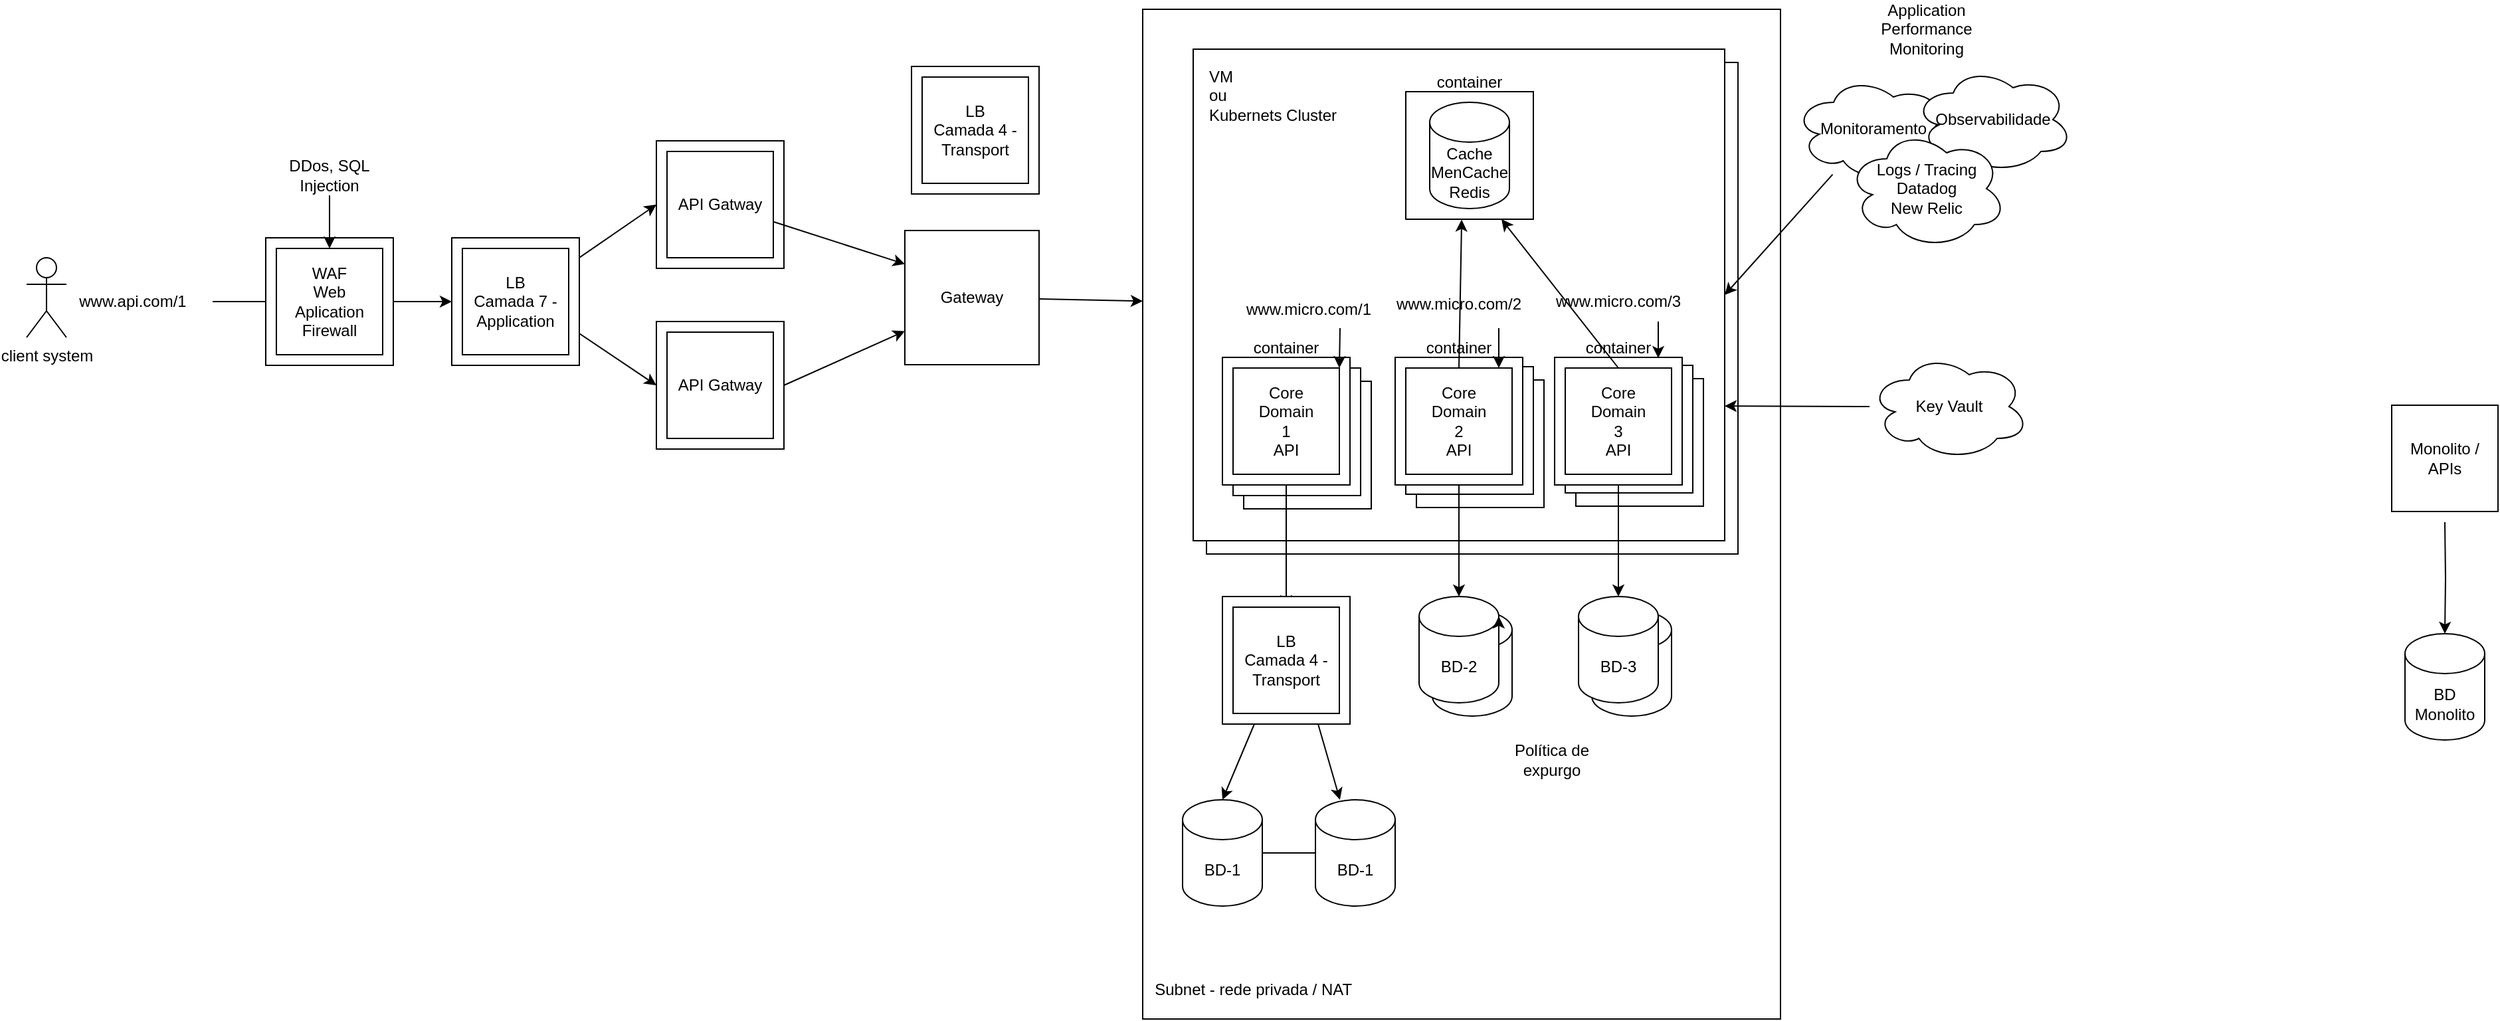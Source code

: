 <mxfile version="20.0.3" type="github" pages="2">
  <diagram id="OMfKhsFXCJsxJWF5mS46" name="Page-1">
    <mxGraphModel dx="2500" dy="2120" grid="1" gridSize="10" guides="1" tooltips="1" connect="1" arrows="1" fold="1" page="1" pageScale="1" pageWidth="827" pageHeight="1169" math="0" shadow="0">
      <root>
        <mxCell id="0" />
        <mxCell id="1" parent="0" />
        <mxCell id="n2xOsFk3kUsymQjK4yDh-99" value="" style="rounded=0;whiteSpace=wrap;html=1;" parent="1" vertex="1">
          <mxGeometry x="190" y="-110" width="480" height="760" as="geometry" />
        </mxCell>
        <mxCell id="n2xOsFk3kUsymQjK4yDh-102" value="" style="rounded=0;whiteSpace=wrap;html=1;" parent="1" vertex="1">
          <mxGeometry x="238" y="-70" width="400" height="370" as="geometry" />
        </mxCell>
        <mxCell id="n2xOsFk3kUsymQjK4yDh-73" value="BD-3" style="shape=cylinder3;whiteSpace=wrap;html=1;boundedLbl=1;backgroundOutline=1;size=15;" parent="1" vertex="1">
          <mxGeometry x="528" y="342" width="60" height="80" as="geometry" />
        </mxCell>
        <mxCell id="n2xOsFk3kUsymQjK4yDh-72" value="BD-2" style="shape=cylinder3;whiteSpace=wrap;html=1;boundedLbl=1;backgroundOutline=1;size=15;" parent="1" vertex="1">
          <mxGeometry x="408" y="342" width="60" height="80" as="geometry" />
        </mxCell>
        <mxCell id="ft2ERqEwFSTfXbco9W6l-6" value="" style="edgeStyle=orthogonalEdgeStyle;rounded=0;orthogonalLoop=1;jettySize=auto;html=1;" edge="1" parent="1" source="n2xOsFk3kUsymQjK4yDh-71">
          <mxGeometry relative="1" as="geometry">
            <mxPoint x="270" y="525" as="targetPoint" />
          </mxGeometry>
        </mxCell>
        <mxCell id="n2xOsFk3kUsymQjK4yDh-71" value="BD-1" style="shape=cylinder3;whiteSpace=wrap;html=1;boundedLbl=1;backgroundOutline=1;size=15;" parent="1" vertex="1">
          <mxGeometry x="320" y="485" width="60" height="80" as="geometry" />
        </mxCell>
        <mxCell id="n2xOsFk3kUsymQjK4yDh-22" value="" style="rounded=0;whiteSpace=wrap;html=1;" parent="1" vertex="1">
          <mxGeometry x="228" y="-80" width="400" height="370" as="geometry" />
        </mxCell>
        <mxCell id="n2xOsFk3kUsymQjK4yDh-49" value="" style="whiteSpace=wrap;html=1;aspect=fixed;" parent="1" vertex="1">
          <mxGeometry x="516" y="168" width="96" height="96" as="geometry" />
        </mxCell>
        <mxCell id="n2xOsFk3kUsymQjK4yDh-50" value="" style="whiteSpace=wrap;html=1;aspect=fixed;" parent="1" vertex="1">
          <mxGeometry x="508" y="158" width="96" height="96" as="geometry" />
        </mxCell>
        <mxCell id="n2xOsFk3kUsymQjK4yDh-46" value="" style="whiteSpace=wrap;html=1;aspect=fixed;" parent="1" vertex="1">
          <mxGeometry x="396" y="169" width="96" height="96" as="geometry" />
        </mxCell>
        <mxCell id="n2xOsFk3kUsymQjK4yDh-47" value="" style="whiteSpace=wrap;html=1;aspect=fixed;" parent="1" vertex="1">
          <mxGeometry x="388" y="159" width="96" height="96" as="geometry" />
        </mxCell>
        <mxCell id="n2xOsFk3kUsymQjK4yDh-45" value="" style="whiteSpace=wrap;html=1;aspect=fixed;" parent="1" vertex="1">
          <mxGeometry x="266" y="170" width="96" height="96" as="geometry" />
        </mxCell>
        <mxCell id="n2xOsFk3kUsymQjK4yDh-44" value="" style="whiteSpace=wrap;html=1;aspect=fixed;direction=south;" parent="1" vertex="1">
          <mxGeometry x="258" y="160" width="96" height="96" as="geometry" />
        </mxCell>
        <mxCell id="n2xOsFk3kUsymQjK4yDh-76" style="edgeStyle=none;rounded=0;orthogonalLoop=1;jettySize=auto;html=1;exitX=0.5;exitY=1;exitDx=0;exitDy=0;" parent="1" source="n2xOsFk3kUsymQjK4yDh-2" target="n2xOsFk3kUsymQjK4yDh-75" edge="1">
          <mxGeometry relative="1" as="geometry" />
        </mxCell>
        <mxCell id="n2xOsFk3kUsymQjK4yDh-2" value="" style="whiteSpace=wrap;html=1;aspect=fixed;" parent="1" vertex="1">
          <mxGeometry x="250" y="152" width="96" height="96" as="geometry" />
        </mxCell>
        <mxCell id="n2xOsFk3kUsymQjK4yDh-3" value="container" style="text;html=1;strokeColor=none;fillColor=none;align=center;verticalAlign=middle;whiteSpace=wrap;rounded=0;" parent="1" vertex="1">
          <mxGeometry x="268" y="130" width="60" height="30" as="geometry" />
        </mxCell>
        <mxCell id="n2xOsFk3kUsymQjK4yDh-1" value="Core &lt;br&gt;Domain&lt;br&gt;1&lt;br&gt;API" style="whiteSpace=wrap;html=1;aspect=fixed;" parent="1" vertex="1">
          <mxGeometry x="258" y="160" width="80" height="80" as="geometry" />
        </mxCell>
        <mxCell id="n2xOsFk3kUsymQjK4yDh-4" value="BD-1" style="shape=cylinder3;whiteSpace=wrap;html=1;boundedLbl=1;backgroundOutline=1;size=15;" parent="1" vertex="1">
          <mxGeometry x="220" y="485" width="60" height="80" as="geometry" />
        </mxCell>
        <mxCell id="n2xOsFk3kUsymQjK4yDh-6" style="edgeStyle=orthogonalEdgeStyle;rounded=0;orthogonalLoop=1;jettySize=auto;html=1;exitX=0.5;exitY=1;exitDx=0;exitDy=0;" parent="1" source="n2xOsFk3kUsymQjK4yDh-7" target="n2xOsFk3kUsymQjK4yDh-10" edge="1">
          <mxGeometry relative="1" as="geometry" />
        </mxCell>
        <mxCell id="n2xOsFk3kUsymQjK4yDh-7" value="" style="whiteSpace=wrap;html=1;aspect=fixed;" parent="1" vertex="1">
          <mxGeometry x="380" y="152" width="96" height="96" as="geometry" />
        </mxCell>
        <mxCell id="n2xOsFk3kUsymQjK4yDh-8" value="Core &lt;br&gt;Domain&lt;br&gt;2&lt;br&gt;API" style="whiteSpace=wrap;html=1;aspect=fixed;" parent="1" vertex="1">
          <mxGeometry x="388" y="160" width="80" height="80" as="geometry" />
        </mxCell>
        <mxCell id="n2xOsFk3kUsymQjK4yDh-29" style="edgeStyle=none;rounded=0;orthogonalLoop=1;jettySize=auto;html=1;exitX=0.5;exitY=1;exitDx=0;exitDy=0;entryX=0.438;entryY=1.003;entryDx=0;entryDy=0;entryPerimeter=0;" parent="1" source="n2xOsFk3kUsymQjK4yDh-9" target="n2xOsFk3kUsymQjK4yDh-25" edge="1">
          <mxGeometry relative="1" as="geometry" />
        </mxCell>
        <mxCell id="n2xOsFk3kUsymQjK4yDh-67" style="edgeStyle=none;rounded=0;orthogonalLoop=1;jettySize=auto;html=1;exitX=1;exitY=0;exitDx=0;exitDy=0;entryX=1;entryY=1;entryDx=0;entryDy=0;" parent="1" source="n2xOsFk3kUsymQjK4yDh-9" target="n2xOsFk3kUsymQjK4yDh-9" edge="1">
          <mxGeometry relative="1" as="geometry" />
        </mxCell>
        <mxCell id="n2xOsFk3kUsymQjK4yDh-9" value="container" style="text;html=1;strokeColor=none;fillColor=none;align=center;verticalAlign=middle;whiteSpace=wrap;rounded=0;" parent="1" vertex="1">
          <mxGeometry x="398" y="130" width="60" height="30" as="geometry" />
        </mxCell>
        <mxCell id="n2xOsFk3kUsymQjK4yDh-10" value="BD-2" style="shape=cylinder3;whiteSpace=wrap;html=1;boundedLbl=1;backgroundOutline=1;size=15;" parent="1" vertex="1">
          <mxGeometry x="398" y="332" width="60" height="80" as="geometry" />
        </mxCell>
        <mxCell id="n2xOsFk3kUsymQjK4yDh-11" style="edgeStyle=orthogonalEdgeStyle;rounded=0;orthogonalLoop=1;jettySize=auto;html=1;exitX=0.5;exitY=1;exitDx=0;exitDy=0;" parent="1" source="n2xOsFk3kUsymQjK4yDh-12" target="n2xOsFk3kUsymQjK4yDh-15" edge="1">
          <mxGeometry relative="1" as="geometry" />
        </mxCell>
        <mxCell id="n2xOsFk3kUsymQjK4yDh-12" value="" style="whiteSpace=wrap;html=1;aspect=fixed;" parent="1" vertex="1">
          <mxGeometry x="500" y="152" width="96" height="96" as="geometry" />
        </mxCell>
        <mxCell id="n2xOsFk3kUsymQjK4yDh-13" value="Core &lt;br&gt;Domain&lt;br&gt;3&lt;br&gt;API" style="whiteSpace=wrap;html=1;aspect=fixed;" parent="1" vertex="1">
          <mxGeometry x="508" y="160" width="80" height="80" as="geometry" />
        </mxCell>
        <mxCell id="n2xOsFk3kUsymQjK4yDh-30" style="edgeStyle=none;rounded=0;orthogonalLoop=1;jettySize=auto;html=1;exitX=0.5;exitY=1;exitDx=0;exitDy=0;entryX=0.75;entryY=1;entryDx=0;entryDy=0;" parent="1" source="n2xOsFk3kUsymQjK4yDh-14" target="n2xOsFk3kUsymQjK4yDh-25" edge="1">
          <mxGeometry relative="1" as="geometry" />
        </mxCell>
        <mxCell id="n2xOsFk3kUsymQjK4yDh-14" value="container" style="text;html=1;strokeColor=none;fillColor=none;align=center;verticalAlign=middle;whiteSpace=wrap;rounded=0;" parent="1" vertex="1">
          <mxGeometry x="518" y="130" width="60" height="30" as="geometry" />
        </mxCell>
        <mxCell id="n2xOsFk3kUsymQjK4yDh-15" value="BD-3" style="shape=cylinder3;whiteSpace=wrap;html=1;boundedLbl=1;backgroundOutline=1;size=15;" parent="1" vertex="1">
          <mxGeometry x="518" y="332" width="60" height="80" as="geometry" />
        </mxCell>
        <mxCell id="n2xOsFk3kUsymQjK4yDh-16" style="edgeStyle=orthogonalEdgeStyle;rounded=0;orthogonalLoop=1;jettySize=auto;html=1;exitX=0.5;exitY=1;exitDx=0;exitDy=0;" parent="1" target="n2xOsFk3kUsymQjK4yDh-20" edge="1">
          <mxGeometry relative="1" as="geometry">
            <mxPoint x="1170" y="276" as="sourcePoint" />
          </mxGeometry>
        </mxCell>
        <mxCell id="n2xOsFk3kUsymQjK4yDh-18" value="Monolito / APIs" style="whiteSpace=wrap;html=1;aspect=fixed;" parent="1" vertex="1">
          <mxGeometry x="1130" y="188" width="80" height="80" as="geometry" />
        </mxCell>
        <mxCell id="n2xOsFk3kUsymQjK4yDh-20" value="BD&lt;br&gt;Monolito" style="shape=cylinder3;whiteSpace=wrap;html=1;boundedLbl=1;backgroundOutline=1;size=15;" parent="1" vertex="1">
          <mxGeometry x="1140" y="360" width="60" height="80" as="geometry" />
        </mxCell>
        <mxCell id="n2xOsFk3kUsymQjK4yDh-23" value="" style="shape=image;html=1;verticalAlign=top;verticalLabelPosition=bottom;labelBackgroundColor=#ffffff;imageAspect=0;aspect=fixed;image=https://cdn0.iconfinder.com/data/icons/social-media-2104/24/social_media_social_media_logo_docker-128.png" parent="1" vertex="1">
          <mxGeometry x="578" y="-70" width="40" height="40" as="geometry" />
        </mxCell>
        <mxCell id="n2xOsFk3kUsymQjK4yDh-25" value="" style="whiteSpace=wrap;html=1;aspect=fixed;" parent="1" vertex="1">
          <mxGeometry x="388" y="-48" width="96" height="96" as="geometry" />
        </mxCell>
        <mxCell id="n2xOsFk3kUsymQjK4yDh-26" value="Cache&lt;br&gt;MenCache&lt;br&gt;Redis" style="shape=cylinder3;whiteSpace=wrap;html=1;boundedLbl=1;backgroundOutline=1;size=15;" parent="1" vertex="1">
          <mxGeometry x="406" y="-40" width="60" height="80" as="geometry" />
        </mxCell>
        <mxCell id="n2xOsFk3kUsymQjK4yDh-27" value="container" style="text;html=1;strokeColor=none;fillColor=none;align=center;verticalAlign=middle;whiteSpace=wrap;rounded=0;" parent="1" vertex="1">
          <mxGeometry x="406" y="-70" width="60" height="30" as="geometry" />
        </mxCell>
        <mxCell id="n2xOsFk3kUsymQjK4yDh-31" value="VM&lt;br&gt;ou&lt;br&gt;&lt;div style=&quot;&quot;&gt;&lt;span style=&quot;background-color: initial;&quot;&gt;Kubernets Cluster&lt;/span&gt;&lt;/div&gt;" style="text;html=1;strokeColor=none;fillColor=none;align=left;verticalAlign=middle;whiteSpace=wrap;rounded=0;" parent="1" vertex="1">
          <mxGeometry x="238" y="-80" width="120" height="70" as="geometry" />
        </mxCell>
        <mxCell id="n2xOsFk3kUsymQjK4yDh-33" value="client system" style="shape=umlActor;verticalLabelPosition=bottom;verticalAlign=top;html=1;outlineConnect=0;" parent="1" vertex="1">
          <mxGeometry x="-650" y="77" width="30" height="60" as="geometry" />
        </mxCell>
        <mxCell id="n2xOsFk3kUsymQjK4yDh-58" style="edgeStyle=none;rounded=0;orthogonalLoop=1;jettySize=auto;html=1;entryX=0;entryY=0.5;entryDx=0;entryDy=0;" parent="1" source="n2xOsFk3kUsymQjK4yDh-37" target="n2xOsFk3kUsymQjK4yDh-39" edge="1">
          <mxGeometry relative="1" as="geometry" />
        </mxCell>
        <mxCell id="n2xOsFk3kUsymQjK4yDh-62" style="edgeStyle=none;rounded=0;orthogonalLoop=1;jettySize=auto;html=1;exitX=1;exitY=0.75;exitDx=0;exitDy=0;entryX=0;entryY=0.5;entryDx=0;entryDy=0;" parent="1" source="n2xOsFk3kUsymQjK4yDh-37" target="n2xOsFk3kUsymQjK4yDh-56" edge="1">
          <mxGeometry relative="1" as="geometry" />
        </mxCell>
        <mxCell id="n2xOsFk3kUsymQjK4yDh-37" value="" style="whiteSpace=wrap;html=1;aspect=fixed;" parent="1" vertex="1">
          <mxGeometry x="-330" y="62" width="96" height="96" as="geometry" />
        </mxCell>
        <mxCell id="n2xOsFk3kUsymQjK4yDh-38" value="LB&lt;br&gt;Camada 7 - Application" style="whiteSpace=wrap;html=1;aspect=fixed;" parent="1" vertex="1">
          <mxGeometry x="-322" y="70" width="80" height="80" as="geometry" />
        </mxCell>
        <mxCell id="n2xOsFk3kUsymQjK4yDh-39" value="" style="whiteSpace=wrap;html=1;aspect=fixed;" parent="1" vertex="1">
          <mxGeometry x="-176" y="-11" width="96" height="96" as="geometry" />
        </mxCell>
        <mxCell id="n2xOsFk3kUsymQjK4yDh-63" style="edgeStyle=none;rounded=0;orthogonalLoop=1;jettySize=auto;html=1;entryX=0;entryY=0.25;entryDx=0;entryDy=0;" parent="1" source="n2xOsFk3kUsymQjK4yDh-40" target="n2xOsFk3kUsymQjK4yDh-98" edge="1">
          <mxGeometry relative="1" as="geometry" />
        </mxCell>
        <mxCell id="n2xOsFk3kUsymQjK4yDh-40" value="API Gatway" style="whiteSpace=wrap;html=1;aspect=fixed;" parent="1" vertex="1">
          <mxGeometry x="-168" y="-3" width="80" height="80" as="geometry" />
        </mxCell>
        <mxCell id="n2xOsFk3kUsymQjK4yDh-41" value="" style="whiteSpace=wrap;html=1;aspect=fixed;" parent="1" vertex="1">
          <mxGeometry x="16" y="-67" width="96" height="96" as="geometry" />
        </mxCell>
        <mxCell id="n2xOsFk3kUsymQjK4yDh-42" value="LB&lt;br&gt;Camada 4 - Transport" style="whiteSpace=wrap;html=1;aspect=fixed;" parent="1" vertex="1">
          <mxGeometry x="24" y="-59" width="80" height="80" as="geometry" />
        </mxCell>
        <mxCell id="n2xOsFk3kUsymQjK4yDh-60" style="edgeStyle=none;rounded=0;orthogonalLoop=1;jettySize=auto;html=1;" parent="1" source="n2xOsFk3kUsymQjK4yDh-52" target="n2xOsFk3kUsymQjK4yDh-37" edge="1">
          <mxGeometry relative="1" as="geometry" />
        </mxCell>
        <mxCell id="n2xOsFk3kUsymQjK4yDh-52" value="www.api.com/1" style="text;html=1;strokeColor=none;fillColor=none;align=center;verticalAlign=middle;whiteSpace=wrap;rounded=0;" parent="1" vertex="1">
          <mxGeometry x="-630" y="75" width="120" height="70" as="geometry" />
        </mxCell>
        <mxCell id="n2xOsFk3kUsymQjK4yDh-81" style="edgeStyle=none;rounded=0;orthogonalLoop=1;jettySize=auto;html=1;exitX=0.75;exitY=1;exitDx=0;exitDy=0;entryX=1;entryY=0;entryDx=0;entryDy=0;" parent="1" source="n2xOsFk3kUsymQjK4yDh-53" target="n2xOsFk3kUsymQjK4yDh-1" edge="1">
          <mxGeometry relative="1" as="geometry" />
        </mxCell>
        <mxCell id="n2xOsFk3kUsymQjK4yDh-53" value="www.micro.com/1" style="text;html=1;strokeColor=none;fillColor=none;align=center;verticalAlign=middle;whiteSpace=wrap;rounded=0;" parent="1" vertex="1">
          <mxGeometry x="268" y="102" width="94" height="28" as="geometry" />
        </mxCell>
        <mxCell id="n2xOsFk3kUsymQjK4yDh-64" style="edgeStyle=none;rounded=0;orthogonalLoop=1;jettySize=auto;html=1;exitX=1;exitY=0.5;exitDx=0;exitDy=0;entryX=0;entryY=0.75;entryDx=0;entryDy=0;" parent="1" source="n2xOsFk3kUsymQjK4yDh-56" target="n2xOsFk3kUsymQjK4yDh-98" edge="1">
          <mxGeometry relative="1" as="geometry" />
        </mxCell>
        <mxCell id="n2xOsFk3kUsymQjK4yDh-56" value="" style="whiteSpace=wrap;html=1;aspect=fixed;" parent="1" vertex="1">
          <mxGeometry x="-176" y="125" width="96" height="96" as="geometry" />
        </mxCell>
        <mxCell id="n2xOsFk3kUsymQjK4yDh-57" value="API Gatway" style="whiteSpace=wrap;html=1;aspect=fixed;" parent="1" vertex="1">
          <mxGeometry x="-168" y="133" width="80" height="80" as="geometry" />
        </mxCell>
        <mxCell id="n2xOsFk3kUsymQjK4yDh-65" value="www.micro.com/2" style="text;html=1;strokeColor=none;fillColor=none;align=center;verticalAlign=middle;whiteSpace=wrap;rounded=0;" parent="1" vertex="1">
          <mxGeometry x="368" y="97" width="120" height="30" as="geometry" />
        </mxCell>
        <mxCell id="n2xOsFk3kUsymQjK4yDh-68" style="edgeStyle=none;rounded=0;orthogonalLoop=1;jettySize=auto;html=1;exitX=0.75;exitY=1;exitDx=0;exitDy=0;entryX=1;entryY=0.75;entryDx=0;entryDy=0;" parent="1" source="n2xOsFk3kUsymQjK4yDh-66" target="n2xOsFk3kUsymQjK4yDh-14" edge="1">
          <mxGeometry relative="1" as="geometry" />
        </mxCell>
        <mxCell id="n2xOsFk3kUsymQjK4yDh-66" value="www.micro.com/3" style="text;html=1;strokeColor=none;fillColor=none;align=center;verticalAlign=middle;whiteSpace=wrap;rounded=0;" parent="1" vertex="1">
          <mxGeometry x="488" y="95" width="120" height="30" as="geometry" />
        </mxCell>
        <mxCell id="n2xOsFk3kUsymQjK4yDh-77" style="edgeStyle=none;rounded=0;orthogonalLoop=1;jettySize=auto;html=1;exitX=0.25;exitY=1;exitDx=0;exitDy=0;entryX=0.5;entryY=0;entryDx=0;entryDy=0;entryPerimeter=0;" parent="1" source="n2xOsFk3kUsymQjK4yDh-74" target="n2xOsFk3kUsymQjK4yDh-4" edge="1">
          <mxGeometry relative="1" as="geometry" />
        </mxCell>
        <mxCell id="n2xOsFk3kUsymQjK4yDh-78" style="edgeStyle=none;rounded=0;orthogonalLoop=1;jettySize=auto;html=1;exitX=0.75;exitY=1;exitDx=0;exitDy=0;" parent="1" source="n2xOsFk3kUsymQjK4yDh-74" target="n2xOsFk3kUsymQjK4yDh-71" edge="1">
          <mxGeometry relative="1" as="geometry" />
        </mxCell>
        <mxCell id="n2xOsFk3kUsymQjK4yDh-74" value="" style="whiteSpace=wrap;html=1;aspect=fixed;" parent="1" vertex="1">
          <mxGeometry x="250" y="332" width="96" height="96" as="geometry" />
        </mxCell>
        <mxCell id="n2xOsFk3kUsymQjK4yDh-75" value="LB&lt;br&gt;Camada 4 - Transport" style="whiteSpace=wrap;html=1;aspect=fixed;" parent="1" vertex="1">
          <mxGeometry x="258" y="340" width="80" height="80" as="geometry" />
        </mxCell>
        <mxCell id="n2xOsFk3kUsymQjK4yDh-79" value="Política de expurgo" style="text;html=1;strokeColor=none;fillColor=none;align=center;verticalAlign=middle;whiteSpace=wrap;rounded=0;" parent="1" vertex="1">
          <mxGeometry x="468" y="440" width="60" height="30" as="geometry" />
        </mxCell>
        <mxCell id="n2xOsFk3kUsymQjK4yDh-88" style="edgeStyle=none;rounded=0;orthogonalLoop=1;jettySize=auto;html=1;entryX=1;entryY=0.5;entryDx=0;entryDy=0;" parent="1" source="n2xOsFk3kUsymQjK4yDh-86" target="n2xOsFk3kUsymQjK4yDh-22" edge="1">
          <mxGeometry relative="1" as="geometry" />
        </mxCell>
        <mxCell id="n2xOsFk3kUsymQjK4yDh-86" value="Monitoramento" style="ellipse;shape=cloud;whiteSpace=wrap;html=1;" parent="1" vertex="1">
          <mxGeometry x="680" y="-60" width="120" height="80" as="geometry" />
        </mxCell>
        <mxCell id="n2xOsFk3kUsymQjK4yDh-87" value="Observabilidade&lt;br&gt;" style="ellipse;shape=cloud;whiteSpace=wrap;html=1;" parent="1" vertex="1">
          <mxGeometry x="770" y="-67" width="120" height="80" as="geometry" />
        </mxCell>
        <mxCell id="n2xOsFk3kUsymQjK4yDh-90" style="edgeStyle=none;rounded=0;orthogonalLoop=1;jettySize=auto;html=1;entryX=1;entryY=0.726;entryDx=0;entryDy=0;entryPerimeter=0;" parent="1" source="n2xOsFk3kUsymQjK4yDh-89" target="n2xOsFk3kUsymQjK4yDh-22" edge="1">
          <mxGeometry relative="1" as="geometry" />
        </mxCell>
        <mxCell id="n2xOsFk3kUsymQjK4yDh-89" value="Key Vault" style="ellipse;shape=cloud;whiteSpace=wrap;html=1;" parent="1" vertex="1">
          <mxGeometry x="737" y="149" width="120" height="80" as="geometry" />
        </mxCell>
        <mxCell id="n2xOsFk3kUsymQjK4yDh-91" value="Logs / Tracing&lt;br&gt;Datadog&lt;br&gt;New Relic" style="ellipse;shape=cloud;whiteSpace=wrap;html=1;" parent="1" vertex="1">
          <mxGeometry x="720" y="-20" width="120" height="90" as="geometry" />
        </mxCell>
        <mxCell id="n2xOsFk3kUsymQjK4yDh-92" value="Application Performance Monitoring" style="text;html=1;strokeColor=none;fillColor=none;align=center;verticalAlign=middle;whiteSpace=wrap;rounded=0;" parent="1" vertex="1">
          <mxGeometry x="750.25" y="-110" width="59.5" height="30" as="geometry" />
        </mxCell>
        <mxCell id="n2xOsFk3kUsymQjK4yDh-93" value="" style="whiteSpace=wrap;html=1;aspect=fixed;" parent="1" vertex="1">
          <mxGeometry x="-470" y="62" width="96" height="96" as="geometry" />
        </mxCell>
        <mxCell id="n2xOsFk3kUsymQjK4yDh-94" value="WAF&lt;br&gt;Web Aplication Firewall" style="whiteSpace=wrap;html=1;aspect=fixed;" parent="1" vertex="1">
          <mxGeometry x="-462" y="70" width="80" height="80" as="geometry" />
        </mxCell>
        <mxCell id="n2xOsFk3kUsymQjK4yDh-97" style="edgeStyle=none;rounded=0;orthogonalLoop=1;jettySize=auto;html=1;" parent="1" source="n2xOsFk3kUsymQjK4yDh-96" target="n2xOsFk3kUsymQjK4yDh-94" edge="1">
          <mxGeometry relative="1" as="geometry" />
        </mxCell>
        <mxCell id="n2xOsFk3kUsymQjK4yDh-96" value="DDos, SQL Injection" style="text;html=1;strokeColor=none;fillColor=none;align=center;verticalAlign=middle;whiteSpace=wrap;rounded=0;" parent="1" vertex="1">
          <mxGeometry x="-467" width="90" height="30" as="geometry" />
        </mxCell>
        <mxCell id="n2xOsFk3kUsymQjK4yDh-101" style="edgeStyle=none;rounded=0;orthogonalLoop=1;jettySize=auto;html=1;entryX=0;entryY=0.289;entryDx=0;entryDy=0;entryPerimeter=0;" parent="1" source="n2xOsFk3kUsymQjK4yDh-98" target="n2xOsFk3kUsymQjK4yDh-99" edge="1">
          <mxGeometry relative="1" as="geometry" />
        </mxCell>
        <mxCell id="n2xOsFk3kUsymQjK4yDh-98" value="Gateway" style="whiteSpace=wrap;html=1;aspect=fixed;" parent="1" vertex="1">
          <mxGeometry x="11" y="56.5" width="101" height="101" as="geometry" />
        </mxCell>
        <mxCell id="n2xOsFk3kUsymQjK4yDh-100" value="Subnet - rede privada / NAT&amp;nbsp;" style="text;html=1;strokeColor=none;fillColor=none;align=center;verticalAlign=middle;whiteSpace=wrap;rounded=0;" parent="1" vertex="1">
          <mxGeometry x="196" y="613" width="158" height="30" as="geometry" />
        </mxCell>
        <mxCell id="ft2ERqEwFSTfXbco9W6l-2" style="edgeStyle=orthogonalEdgeStyle;rounded=0;orthogonalLoop=1;jettySize=auto;html=1;exitX=1;exitY=0;exitDx=0;exitDy=27.5;exitPerimeter=0;entryX=1;entryY=0;entryDx=0;entryDy=15;entryPerimeter=0;" edge="1" parent="1" source="n2xOsFk3kUsymQjK4yDh-10" target="n2xOsFk3kUsymQjK4yDh-10">
          <mxGeometry relative="1" as="geometry" />
        </mxCell>
      </root>
    </mxGraphModel>
  </diagram>
  <diagram id="Pt_7ezGPs65jvhKQ3ltm" name="Page-2">
    <mxGraphModel dx="2249" dy="1977" grid="1" gridSize="10" guides="1" tooltips="1" connect="1" arrows="1" fold="1" page="1" pageScale="1" pageWidth="827" pageHeight="1169" math="0" shadow="0">
      <root>
        <mxCell id="0" />
        <mxCell id="1" parent="0" />
        <mxCell id="Mz-QrK3eCU41XmFkqmDs-1" value="" style="rounded=0;whiteSpace=wrap;html=1;" vertex="1" parent="1">
          <mxGeometry x="160" y="-10" width="480" height="760" as="geometry" />
        </mxCell>
        <mxCell id="Mz-QrK3eCU41XmFkqmDs-2" value="" style="rounded=0;whiteSpace=wrap;html=1;" vertex="1" parent="1">
          <mxGeometry x="208" y="30" width="400" height="370" as="geometry" />
        </mxCell>
        <mxCell id="Mz-QrK3eCU41XmFkqmDs-3" value="BD-3" style="shape=cylinder3;whiteSpace=wrap;html=1;boundedLbl=1;backgroundOutline=1;size=15;" vertex="1" parent="1">
          <mxGeometry x="498" y="442" width="60" height="80" as="geometry" />
        </mxCell>
        <mxCell id="Mz-QrK3eCU41XmFkqmDs-4" value="BD-2" style="shape=cylinder3;whiteSpace=wrap;html=1;boundedLbl=1;backgroundOutline=1;size=15;" vertex="1" parent="1">
          <mxGeometry x="378" y="442" width="60" height="80" as="geometry" />
        </mxCell>
        <mxCell id="Mz-QrK3eCU41XmFkqmDs-5" value="BD-1" style="shape=cylinder3;whiteSpace=wrap;html=1;boundedLbl=1;backgroundOutline=1;size=15;" vertex="1" parent="1">
          <mxGeometry x="290" y="585" width="60" height="80" as="geometry" />
        </mxCell>
        <mxCell id="Mz-QrK3eCU41XmFkqmDs-6" value="" style="rounded=0;whiteSpace=wrap;html=1;" vertex="1" parent="1">
          <mxGeometry x="198" y="20" width="400" height="370" as="geometry" />
        </mxCell>
        <mxCell id="Mz-QrK3eCU41XmFkqmDs-7" value="" style="whiteSpace=wrap;html=1;aspect=fixed;" vertex="1" parent="1">
          <mxGeometry x="486" y="268" width="96" height="96" as="geometry" />
        </mxCell>
        <mxCell id="Mz-QrK3eCU41XmFkqmDs-8" value="" style="whiteSpace=wrap;html=1;aspect=fixed;" vertex="1" parent="1">
          <mxGeometry x="478" y="258" width="96" height="96" as="geometry" />
        </mxCell>
        <mxCell id="Mz-QrK3eCU41XmFkqmDs-9" value="" style="whiteSpace=wrap;html=1;aspect=fixed;" vertex="1" parent="1">
          <mxGeometry x="366" y="269" width="96" height="96" as="geometry" />
        </mxCell>
        <mxCell id="Mz-QrK3eCU41XmFkqmDs-10" value="" style="whiteSpace=wrap;html=1;aspect=fixed;" vertex="1" parent="1">
          <mxGeometry x="358" y="259" width="96" height="96" as="geometry" />
        </mxCell>
        <mxCell id="Mz-QrK3eCU41XmFkqmDs-11" value="" style="whiteSpace=wrap;html=1;aspect=fixed;" vertex="1" parent="1">
          <mxGeometry x="236" y="270" width="96" height="96" as="geometry" />
        </mxCell>
        <mxCell id="Mz-QrK3eCU41XmFkqmDs-12" value="" style="whiteSpace=wrap;html=1;aspect=fixed;" vertex="1" parent="1">
          <mxGeometry x="228" y="260" width="96" height="96" as="geometry" />
        </mxCell>
        <mxCell id="Mz-QrK3eCU41XmFkqmDs-13" style="edgeStyle=none;rounded=0;orthogonalLoop=1;jettySize=auto;html=1;exitX=0.5;exitY=1;exitDx=0;exitDy=0;" edge="1" parent="1" source="Mz-QrK3eCU41XmFkqmDs-14" target="Mz-QrK3eCU41XmFkqmDs-64">
          <mxGeometry relative="1" as="geometry" />
        </mxCell>
        <mxCell id="Mz-QrK3eCU41XmFkqmDs-14" value="" style="whiteSpace=wrap;html=1;aspect=fixed;" vertex="1" parent="1">
          <mxGeometry x="220" y="252" width="96" height="96" as="geometry" />
        </mxCell>
        <mxCell id="Mz-QrK3eCU41XmFkqmDs-15" value="container" style="text;html=1;strokeColor=none;fillColor=none;align=center;verticalAlign=middle;whiteSpace=wrap;rounded=0;" vertex="1" parent="1">
          <mxGeometry x="238" y="230" width="60" height="30" as="geometry" />
        </mxCell>
        <mxCell id="Mz-QrK3eCU41XmFkqmDs-16" value="Core &lt;br&gt;Domain&lt;br&gt;1&lt;br&gt;API" style="whiteSpace=wrap;html=1;aspect=fixed;" vertex="1" parent="1">
          <mxGeometry x="228" y="260" width="80" height="80" as="geometry" />
        </mxCell>
        <mxCell id="NYM8n35rPgB6xgfV09ns-1" style="edgeStyle=orthogonalEdgeStyle;rounded=0;orthogonalLoop=1;jettySize=auto;html=1;exitX=1;exitY=0.5;exitDx=0;exitDy=0;exitPerimeter=0;entryX=0;entryY=0.5;entryDx=0;entryDy=0;entryPerimeter=0;" edge="1" parent="1" source="Mz-QrK3eCU41XmFkqmDs-17" target="Mz-QrK3eCU41XmFkqmDs-5">
          <mxGeometry relative="1" as="geometry" />
        </mxCell>
        <mxCell id="Mz-QrK3eCU41XmFkqmDs-17" value="BD-1" style="shape=cylinder3;whiteSpace=wrap;html=1;boundedLbl=1;backgroundOutline=1;size=15;" vertex="1" parent="1">
          <mxGeometry x="198" y="585" width="60" height="80" as="geometry" />
        </mxCell>
        <mxCell id="Mz-QrK3eCU41XmFkqmDs-18" style="edgeStyle=orthogonalEdgeStyle;rounded=0;orthogonalLoop=1;jettySize=auto;html=1;exitX=0.5;exitY=1;exitDx=0;exitDy=0;" edge="1" parent="1" source="Mz-QrK3eCU41XmFkqmDs-19" target="Mz-QrK3eCU41XmFkqmDs-24">
          <mxGeometry relative="1" as="geometry" />
        </mxCell>
        <mxCell id="Mz-QrK3eCU41XmFkqmDs-19" value="" style="whiteSpace=wrap;html=1;aspect=fixed;" vertex="1" parent="1">
          <mxGeometry x="350" y="252" width="96" height="96" as="geometry" />
        </mxCell>
        <mxCell id="Mz-QrK3eCU41XmFkqmDs-20" value="Core &lt;br&gt;Domain&lt;br&gt;2&lt;br&gt;API" style="whiteSpace=wrap;html=1;aspect=fixed;" vertex="1" parent="1">
          <mxGeometry x="358" y="260" width="80" height="80" as="geometry" />
        </mxCell>
        <mxCell id="Mz-QrK3eCU41XmFkqmDs-21" style="edgeStyle=none;rounded=0;orthogonalLoop=1;jettySize=auto;html=1;exitX=0.5;exitY=1;exitDx=0;exitDy=0;entryX=0.438;entryY=1.003;entryDx=0;entryDy=0;entryPerimeter=0;" edge="1" parent="1" source="Mz-QrK3eCU41XmFkqmDs-23" target="Mz-QrK3eCU41XmFkqmDs-35">
          <mxGeometry relative="1" as="geometry" />
        </mxCell>
        <mxCell id="Mz-QrK3eCU41XmFkqmDs-22" style="edgeStyle=none;rounded=0;orthogonalLoop=1;jettySize=auto;html=1;exitX=1;exitY=0;exitDx=0;exitDy=0;entryX=1;entryY=1;entryDx=0;entryDy=0;" edge="1" parent="1" source="Mz-QrK3eCU41XmFkqmDs-23" target="Mz-QrK3eCU41XmFkqmDs-23">
          <mxGeometry relative="1" as="geometry" />
        </mxCell>
        <mxCell id="Mz-QrK3eCU41XmFkqmDs-23" value="container" style="text;html=1;strokeColor=none;fillColor=none;align=center;verticalAlign=middle;whiteSpace=wrap;rounded=0;" vertex="1" parent="1">
          <mxGeometry x="368" y="230" width="60" height="30" as="geometry" />
        </mxCell>
        <mxCell id="Mz-QrK3eCU41XmFkqmDs-24" value="BD-2" style="shape=cylinder3;whiteSpace=wrap;html=1;boundedLbl=1;backgroundOutline=1;size=15;" vertex="1" parent="1">
          <mxGeometry x="368" y="432" width="60" height="80" as="geometry" />
        </mxCell>
        <mxCell id="Mz-QrK3eCU41XmFkqmDs-25" style="edgeStyle=orthogonalEdgeStyle;rounded=0;orthogonalLoop=1;jettySize=auto;html=1;exitX=0.5;exitY=1;exitDx=0;exitDy=0;" edge="1" parent="1" source="Mz-QrK3eCU41XmFkqmDs-26" target="Mz-QrK3eCU41XmFkqmDs-30">
          <mxGeometry relative="1" as="geometry" />
        </mxCell>
        <mxCell id="Mz-QrK3eCU41XmFkqmDs-26" value="" style="whiteSpace=wrap;html=1;aspect=fixed;" vertex="1" parent="1">
          <mxGeometry x="470" y="252" width="96" height="96" as="geometry" />
        </mxCell>
        <mxCell id="Mz-QrK3eCU41XmFkqmDs-27" value="Core &lt;br&gt;Domain&lt;br&gt;3&lt;br&gt;API" style="whiteSpace=wrap;html=1;aspect=fixed;" vertex="1" parent="1">
          <mxGeometry x="478" y="260" width="80" height="80" as="geometry" />
        </mxCell>
        <mxCell id="Mz-QrK3eCU41XmFkqmDs-28" style="edgeStyle=none;rounded=0;orthogonalLoop=1;jettySize=auto;html=1;exitX=0.5;exitY=1;exitDx=0;exitDy=0;entryX=0.75;entryY=1;entryDx=0;entryDy=0;" edge="1" parent="1" source="Mz-QrK3eCU41XmFkqmDs-29" target="Mz-QrK3eCU41XmFkqmDs-35">
          <mxGeometry relative="1" as="geometry" />
        </mxCell>
        <mxCell id="Mz-QrK3eCU41XmFkqmDs-29" value="container" style="text;html=1;strokeColor=none;fillColor=none;align=center;verticalAlign=middle;whiteSpace=wrap;rounded=0;" vertex="1" parent="1">
          <mxGeometry x="488" y="230" width="60" height="30" as="geometry" />
        </mxCell>
        <mxCell id="Mz-QrK3eCU41XmFkqmDs-30" value="BD-3" style="shape=cylinder3;whiteSpace=wrap;html=1;boundedLbl=1;backgroundOutline=1;size=15;" vertex="1" parent="1">
          <mxGeometry x="488" y="432" width="60" height="80" as="geometry" />
        </mxCell>
        <mxCell id="Mz-QrK3eCU41XmFkqmDs-31" style="edgeStyle=orthogonalEdgeStyle;rounded=0;orthogonalLoop=1;jettySize=auto;html=1;exitX=0.5;exitY=1;exitDx=0;exitDy=0;" edge="1" parent="1" target="Mz-QrK3eCU41XmFkqmDs-33">
          <mxGeometry relative="1" as="geometry">
            <mxPoint x="910" y="348.0" as="sourcePoint" />
          </mxGeometry>
        </mxCell>
        <mxCell id="Mz-QrK3eCU41XmFkqmDs-32" value="Monolito / APIs" style="whiteSpace=wrap;html=1;aspect=fixed;" vertex="1" parent="1">
          <mxGeometry x="870" y="260" width="80" height="80" as="geometry" />
        </mxCell>
        <mxCell id="Mz-QrK3eCU41XmFkqmDs-33" value="BD&lt;br&gt;Monolito" style="shape=cylinder3;whiteSpace=wrap;html=1;boundedLbl=1;backgroundOutline=1;size=15;" vertex="1" parent="1">
          <mxGeometry x="880" y="432" width="60" height="80" as="geometry" />
        </mxCell>
        <mxCell id="Mz-QrK3eCU41XmFkqmDs-34" value="" style="shape=image;html=1;verticalAlign=top;verticalLabelPosition=bottom;labelBackgroundColor=#ffffff;imageAspect=0;aspect=fixed;image=https://cdn0.iconfinder.com/data/icons/social-media-2104/24/social_media_social_media_logo_docker-128.png" vertex="1" parent="1">
          <mxGeometry x="548" y="30" width="40" height="40" as="geometry" />
        </mxCell>
        <mxCell id="Mz-QrK3eCU41XmFkqmDs-35" value="" style="whiteSpace=wrap;html=1;aspect=fixed;" vertex="1" parent="1">
          <mxGeometry x="358" y="52" width="96" height="96" as="geometry" />
        </mxCell>
        <mxCell id="Mz-QrK3eCU41XmFkqmDs-36" value="Cache&lt;br&gt;MenCache&lt;br&gt;Redis" style="shape=cylinder3;whiteSpace=wrap;html=1;boundedLbl=1;backgroundOutline=1;size=15;" vertex="1" parent="1">
          <mxGeometry x="376" y="60" width="60" height="80" as="geometry" />
        </mxCell>
        <mxCell id="Mz-QrK3eCU41XmFkqmDs-37" value="container" style="text;html=1;strokeColor=none;fillColor=none;align=center;verticalAlign=middle;whiteSpace=wrap;rounded=0;" vertex="1" parent="1">
          <mxGeometry x="376" y="30" width="60" height="30" as="geometry" />
        </mxCell>
        <mxCell id="Mz-QrK3eCU41XmFkqmDs-38" value="VM XYZ&lt;br&gt;OU &lt;br&gt;Cluster Kubernets" style="text;html=1;strokeColor=none;fillColor=none;align=center;verticalAlign=middle;whiteSpace=wrap;rounded=0;" vertex="1" parent="1">
          <mxGeometry x="208" y="20" width="120" height="70" as="geometry" />
        </mxCell>
        <mxCell id="Mz-QrK3eCU41XmFkqmDs-39" value="Actor" style="shape=umlActor;verticalLabelPosition=bottom;verticalAlign=top;html=1;outlineConnect=0;" vertex="1" parent="1">
          <mxGeometry x="-670" y="168" width="30" height="60" as="geometry" />
        </mxCell>
        <mxCell id="Mz-QrK3eCU41XmFkqmDs-40" style="edgeStyle=none;rounded=0;orthogonalLoop=1;jettySize=auto;html=1;entryX=0;entryY=0.5;entryDx=0;entryDy=0;" edge="1" parent="1" source="Mz-QrK3eCU41XmFkqmDs-42" target="Mz-QrK3eCU41XmFkqmDs-44">
          <mxGeometry relative="1" as="geometry" />
        </mxCell>
        <mxCell id="Mz-QrK3eCU41XmFkqmDs-41" style="edgeStyle=none;rounded=0;orthogonalLoop=1;jettySize=auto;html=1;exitX=1;exitY=0.75;exitDx=0;exitDy=0;entryX=0;entryY=0.5;entryDx=0;entryDy=0;" edge="1" parent="1" source="Mz-QrK3eCU41XmFkqmDs-42" target="Mz-QrK3eCU41XmFkqmDs-55">
          <mxGeometry relative="1" as="geometry" />
        </mxCell>
        <mxCell id="Mz-QrK3eCU41XmFkqmDs-42" value="" style="whiteSpace=wrap;html=1;aspect=fixed;" vertex="1" parent="1">
          <mxGeometry x="-350" y="153" width="96" height="96" as="geometry" />
        </mxCell>
        <mxCell id="Mz-QrK3eCU41XmFkqmDs-43" value="LB&lt;br&gt;Camada 7 - Application" style="whiteSpace=wrap;html=1;aspect=fixed;" vertex="1" parent="1">
          <mxGeometry x="-342" y="161" width="80" height="80" as="geometry" />
        </mxCell>
        <mxCell id="Mz-QrK3eCU41XmFkqmDs-44" value="" style="whiteSpace=wrap;html=1;aspect=fixed;" vertex="1" parent="1">
          <mxGeometry x="-196" y="80" width="96" height="96" as="geometry" />
        </mxCell>
        <mxCell id="Mz-QrK3eCU41XmFkqmDs-45" style="edgeStyle=none;rounded=0;orthogonalLoop=1;jettySize=auto;html=1;entryX=0;entryY=0.25;entryDx=0;entryDy=0;" edge="1" parent="1" source="Mz-QrK3eCU41XmFkqmDs-46" target="Mz-QrK3eCU41XmFkqmDs-82">
          <mxGeometry relative="1" as="geometry" />
        </mxCell>
        <mxCell id="Mz-QrK3eCU41XmFkqmDs-46" value="API Gatway" style="whiteSpace=wrap;html=1;aspect=fixed;" vertex="1" parent="1">
          <mxGeometry x="-188" y="88" width="80" height="80" as="geometry" />
        </mxCell>
        <mxCell id="Mz-QrK3eCU41XmFkqmDs-47" value="" style="whiteSpace=wrap;html=1;aspect=fixed;" vertex="1" parent="1">
          <mxGeometry x="4" y="-76" width="96" height="96" as="geometry" />
        </mxCell>
        <mxCell id="Mz-QrK3eCU41XmFkqmDs-48" value="LB&lt;br&gt;Camada 4 - Transport" style="whiteSpace=wrap;html=1;aspect=fixed;" vertex="1" parent="1">
          <mxGeometry x="12" y="-68" width="80" height="80" as="geometry" />
        </mxCell>
        <mxCell id="Mz-QrK3eCU41XmFkqmDs-49" value="10GB - gerenciamento do cache feito pela memória&lt;br&gt;&lt;br&gt;LRU - Data mais antigo remove do cache&lt;br&gt;&lt;br&gt;LFU - couter, define a importancia da informação&lt;br&gt;&lt;br&gt;FIFO - primeira dado inserido / mais antigo, vai ser o primeiro dado a ser removido do cache&lt;br&gt;&lt;br&gt;Desvantagem: cenário onde a escrita é muito atualizada&lt;br&gt;Vantagem: cenário onde a leitura é muito intensa" style="text;html=1;strokeColor=none;fillColor=none;align=center;verticalAlign=middle;whiteSpace=wrap;rounded=0;" vertex="1" parent="1">
          <mxGeometry x="240" y="-298" width="320" height="240" as="geometry" />
        </mxCell>
        <mxCell id="Mz-QrK3eCU41XmFkqmDs-50" style="edgeStyle=none;rounded=0;orthogonalLoop=1;jettySize=auto;html=1;" edge="1" parent="1" source="Mz-QrK3eCU41XmFkqmDs-51" target="Mz-QrK3eCU41XmFkqmDs-42">
          <mxGeometry relative="1" as="geometry" />
        </mxCell>
        <mxCell id="Mz-QrK3eCU41XmFkqmDs-51" value="www.api234/1" style="text;html=1;strokeColor=none;fillColor=none;align=center;verticalAlign=middle;whiteSpace=wrap;rounded=0;" vertex="1" parent="1">
          <mxGeometry x="-650" y="166" width="120" height="70" as="geometry" />
        </mxCell>
        <mxCell id="Mz-QrK3eCU41XmFkqmDs-52" style="edgeStyle=none;rounded=0;orthogonalLoop=1;jettySize=auto;html=1;exitX=0.75;exitY=1;exitDx=0;exitDy=0;entryX=1;entryY=0;entryDx=0;entryDy=0;" edge="1" parent="1" source="Mz-QrK3eCU41XmFkqmDs-53" target="Mz-QrK3eCU41XmFkqmDs-16">
          <mxGeometry relative="1" as="geometry" />
        </mxCell>
        <mxCell id="Mz-QrK3eCU41XmFkqmDs-53" value="www.micro/1" style="text;html=1;strokeColor=none;fillColor=none;align=center;verticalAlign=middle;whiteSpace=wrap;rounded=0;" vertex="1" parent="1">
          <mxGeometry x="238" y="202" width="94" height="28" as="geometry" />
        </mxCell>
        <mxCell id="Mz-QrK3eCU41XmFkqmDs-54" style="edgeStyle=none;rounded=0;orthogonalLoop=1;jettySize=auto;html=1;exitX=1;exitY=0.5;exitDx=0;exitDy=0;entryX=0;entryY=0.75;entryDx=0;entryDy=0;" edge="1" parent="1" source="Mz-QrK3eCU41XmFkqmDs-55" target="Mz-QrK3eCU41XmFkqmDs-82">
          <mxGeometry relative="1" as="geometry" />
        </mxCell>
        <mxCell id="Mz-QrK3eCU41XmFkqmDs-55" value="" style="whiteSpace=wrap;html=1;aspect=fixed;" vertex="1" parent="1">
          <mxGeometry x="-196" y="216" width="96" height="96" as="geometry" />
        </mxCell>
        <mxCell id="Mz-QrK3eCU41XmFkqmDs-56" value="API Gatway" style="whiteSpace=wrap;html=1;aspect=fixed;" vertex="1" parent="1">
          <mxGeometry x="-188" y="224" width="80" height="80" as="geometry" />
        </mxCell>
        <mxCell id="Mz-QrK3eCU41XmFkqmDs-57" value="www.micro/2" style="text;html=1;strokeColor=none;fillColor=none;align=center;verticalAlign=middle;whiteSpace=wrap;rounded=0;" vertex="1" parent="1">
          <mxGeometry x="338" y="197" width="120" height="30" as="geometry" />
        </mxCell>
        <mxCell id="Mz-QrK3eCU41XmFkqmDs-58" style="edgeStyle=none;rounded=0;orthogonalLoop=1;jettySize=auto;html=1;exitX=0.75;exitY=1;exitDx=0;exitDy=0;entryX=1;entryY=0.75;entryDx=0;entryDy=0;" edge="1" parent="1" source="Mz-QrK3eCU41XmFkqmDs-59" target="Mz-QrK3eCU41XmFkqmDs-29">
          <mxGeometry relative="1" as="geometry" />
        </mxCell>
        <mxCell id="Mz-QrK3eCU41XmFkqmDs-59" value="www.micro/3" style="text;html=1;strokeColor=none;fillColor=none;align=center;verticalAlign=middle;whiteSpace=wrap;rounded=0;" vertex="1" parent="1">
          <mxGeometry x="458" y="195" width="120" height="30" as="geometry" />
        </mxCell>
        <mxCell id="Mz-QrK3eCU41XmFkqmDs-60" value="Teorema de Capri - Política de Disponibilidade:&lt;br&gt;&lt;br&gt;patterns de disponibilidade:&lt;br&gt;- Master / Slave (LB, BD, Cache, VM)&lt;br&gt;- Master / Master (BD, Cache)&lt;br&gt;- Replicas (container)&lt;br&gt;&lt;br&gt;dá para cumprir pelo menos 2: (c/t, ou d/t)&lt;br&gt;&lt;br&gt;consistência dados: patterns fraco, médio, forte&lt;br&gt;disponibilidade aplicação: patterns&lt;br&gt;tolerância a falha: microsserviço pattern" style="text;html=1;strokeColor=none;fillColor=none;align=center;verticalAlign=middle;whiteSpace=wrap;rounded=0;" vertex="1" parent="1">
          <mxGeometry x="-283" y="348" width="282" height="250" as="geometry" />
        </mxCell>
        <mxCell id="Mz-QrK3eCU41XmFkqmDs-61" style="edgeStyle=none;rounded=0;orthogonalLoop=1;jettySize=auto;html=1;exitX=0.25;exitY=1;exitDx=0;exitDy=0;entryX=0.5;entryY=0;entryDx=0;entryDy=0;entryPerimeter=0;" edge="1" parent="1" source="Mz-QrK3eCU41XmFkqmDs-63" target="Mz-QrK3eCU41XmFkqmDs-17">
          <mxGeometry relative="1" as="geometry" />
        </mxCell>
        <mxCell id="Mz-QrK3eCU41XmFkqmDs-62" style="edgeStyle=none;rounded=0;orthogonalLoop=1;jettySize=auto;html=1;exitX=0.75;exitY=1;exitDx=0;exitDy=0;" edge="1" parent="1" source="Mz-QrK3eCU41XmFkqmDs-63" target="Mz-QrK3eCU41XmFkqmDs-5">
          <mxGeometry relative="1" as="geometry" />
        </mxCell>
        <mxCell id="Mz-QrK3eCU41XmFkqmDs-63" value="" style="whiteSpace=wrap;html=1;aspect=fixed;" vertex="1" parent="1">
          <mxGeometry x="220" y="432" width="96" height="96" as="geometry" />
        </mxCell>
        <mxCell id="Mz-QrK3eCU41XmFkqmDs-64" value="LB&lt;br&gt;Camada 4 - Transport" style="whiteSpace=wrap;html=1;aspect=fixed;" vertex="1" parent="1">
          <mxGeometry x="228" y="440" width="80" height="80" as="geometry" />
        </mxCell>
        <mxCell id="Mz-QrK3eCU41XmFkqmDs-65" value="Política de expurgo" style="text;html=1;strokeColor=none;fillColor=none;align=center;verticalAlign=middle;whiteSpace=wrap;rounded=0;" vertex="1" parent="1">
          <mxGeometry x="428" y="550" width="60" height="30" as="geometry" />
        </mxCell>
        <mxCell id="Mz-QrK3eCU41XmFkqmDs-66" style="edgeStyle=none;rounded=0;orthogonalLoop=1;jettySize=auto;html=1;" edge="1" parent="1" source="Mz-QrK3eCU41XmFkqmDs-67" target="Mz-QrK3eCU41XmFkqmDs-37">
          <mxGeometry relative="1" as="geometry" />
        </mxCell>
        <mxCell id="Mz-QrK3eCU41XmFkqmDs-67" value="consistência fraca, pode nao ser a informação atualizada, mas retorna um valor" style="text;html=1;strokeColor=none;fillColor=none;align=center;verticalAlign=middle;whiteSpace=wrap;rounded=0;" vertex="1" parent="1">
          <mxGeometry x="292" y="-66" width="232" height="30" as="geometry" />
        </mxCell>
        <mxCell id="Mz-QrK3eCU41XmFkqmDs-68" value="consistência média: load balancer, BD replicação de forma assíncrona para atualizar todas as réplicas" style="text;html=1;strokeColor=none;fillColor=none;align=center;verticalAlign=middle;whiteSpace=wrap;rounded=0;" vertex="1" parent="1">
          <mxGeometry x="-320" y="-88" width="232" height="30" as="geometry" />
        </mxCell>
        <mxCell id="Mz-QrK3eCU41XmFkqmDs-69" value="consistência forte: &lt;b&gt;dado replicado de forma síncrona&lt;/b&gt; garante o dado mais atual não tem delay, trava as requisições para realizar a replicação, para nao retornar um dado desatualizado, vai dar lock na tabela, pode ser um gargalo, perde performance na leitura, pode acontecer perda de performance na escrita por querer atualizar novamente a mesma informação." style="text;html=1;strokeColor=none;fillColor=none;align=center;verticalAlign=middle;whiteSpace=wrap;rounded=0;" vertex="1" parent="1">
          <mxGeometry x="-712" y="-88" width="370" height="140" as="geometry" />
        </mxCell>
        <mxCell id="Mz-QrK3eCU41XmFkqmDs-70" style="edgeStyle=none;rounded=0;orthogonalLoop=1;jettySize=auto;html=1;entryX=1;entryY=0.5;entryDx=0;entryDy=0;" edge="1" parent="1" source="Mz-QrK3eCU41XmFkqmDs-71" target="Mz-QrK3eCU41XmFkqmDs-6">
          <mxGeometry relative="1" as="geometry" />
        </mxCell>
        <mxCell id="Mz-QrK3eCU41XmFkqmDs-71" value="Monitoramento" style="ellipse;shape=cloud;whiteSpace=wrap;html=1;" vertex="1" parent="1">
          <mxGeometry x="650" y="40" width="120" height="80" as="geometry" />
        </mxCell>
        <mxCell id="Mz-QrK3eCU41XmFkqmDs-72" value="Observabilidade&lt;br&gt;" style="ellipse;shape=cloud;whiteSpace=wrap;html=1;" vertex="1" parent="1">
          <mxGeometry x="740" y="33" width="120" height="80" as="geometry" />
        </mxCell>
        <mxCell id="Mz-QrK3eCU41XmFkqmDs-73" style="edgeStyle=none;rounded=0;orthogonalLoop=1;jettySize=auto;html=1;entryX=1;entryY=0.726;entryDx=0;entryDy=0;entryPerimeter=0;" edge="1" parent="1" source="Mz-QrK3eCU41XmFkqmDs-74" target="Mz-QrK3eCU41XmFkqmDs-6">
          <mxGeometry relative="1" as="geometry" />
        </mxCell>
        <mxCell id="Mz-QrK3eCU41XmFkqmDs-74" value="Key Vault" style="ellipse;shape=cloud;whiteSpace=wrap;html=1;" vertex="1" parent="1">
          <mxGeometry x="707" y="249" width="120" height="80" as="geometry" />
        </mxCell>
        <mxCell id="Mz-QrK3eCU41XmFkqmDs-75" value="Logs / Tracing&lt;br&gt;Datadog&lt;br&gt;New Relic" style="ellipse;shape=cloud;whiteSpace=wrap;html=1;" vertex="1" parent="1">
          <mxGeometry x="690" y="80" width="120" height="90" as="geometry" />
        </mxCell>
        <mxCell id="Mz-QrK3eCU41XmFkqmDs-76" value="Application Performance Monitoring" style="text;html=1;strokeColor=none;fillColor=none;align=center;verticalAlign=middle;whiteSpace=wrap;rounded=0;" vertex="1" parent="1">
          <mxGeometry x="720.25" y="-10" width="59.5" height="30" as="geometry" />
        </mxCell>
        <mxCell id="Mz-QrK3eCU41XmFkqmDs-77" value="" style="whiteSpace=wrap;html=1;aspect=fixed;" vertex="1" parent="1">
          <mxGeometry x="-490" y="153" width="96" height="96" as="geometry" />
        </mxCell>
        <mxCell id="Mz-QrK3eCU41XmFkqmDs-78" value="WAF&lt;br&gt;Web Aplication Firewall" style="whiteSpace=wrap;html=1;aspect=fixed;" vertex="1" parent="1">
          <mxGeometry x="-482" y="161" width="80" height="80" as="geometry" />
        </mxCell>
        <mxCell id="Mz-QrK3eCU41XmFkqmDs-79" style="edgeStyle=none;rounded=0;orthogonalLoop=1;jettySize=auto;html=1;" edge="1" parent="1" source="Mz-QrK3eCU41XmFkqmDs-80" target="Mz-QrK3eCU41XmFkqmDs-78">
          <mxGeometry relative="1" as="geometry" />
        </mxCell>
        <mxCell id="Mz-QrK3eCU41XmFkqmDs-80" value="DDos, SQL Injection" style="text;html=1;strokeColor=none;fillColor=none;align=center;verticalAlign=middle;whiteSpace=wrap;rounded=0;" vertex="1" parent="1">
          <mxGeometry x="-487" y="91" width="90" height="30" as="geometry" />
        </mxCell>
        <mxCell id="Mz-QrK3eCU41XmFkqmDs-81" style="edgeStyle=none;rounded=0;orthogonalLoop=1;jettySize=auto;html=1;entryX=0;entryY=0.289;entryDx=0;entryDy=0;entryPerimeter=0;" edge="1" parent="1" source="Mz-QrK3eCU41XmFkqmDs-82" target="Mz-QrK3eCU41XmFkqmDs-1">
          <mxGeometry relative="1" as="geometry" />
        </mxCell>
        <mxCell id="Mz-QrK3eCU41XmFkqmDs-82" value="Subnet precisa de um Gateway na borda" style="whiteSpace=wrap;html=1;aspect=fixed;" vertex="1" parent="1">
          <mxGeometry x="-1" y="153" width="101" height="101" as="geometry" />
        </mxCell>
        <mxCell id="Mz-QrK3eCU41XmFkqmDs-83" value="Subnet - rede privada / NAT configurado para os microsserviços acessarem a rede de internet para baizarem atualizações" style="text;html=1;strokeColor=none;fillColor=none;align=center;verticalAlign=middle;whiteSpace=wrap;rounded=0;" vertex="1" parent="1">
          <mxGeometry x="154" y="713" width="376" height="30" as="geometry" />
        </mxCell>
        <mxCell id="Mz-QrK3eCU41XmFkqmDs-84" value="https://media.graphcms.com/output=format:png/resize=,width:858,height:494/XJuH7NlvRu2CPRAgC5AV" style="text;whiteSpace=wrap;html=1;" vertex="1" parent="1">
          <mxGeometry x="840" y="790" width="550" height="30" as="geometry" />
        </mxCell>
      </root>
    </mxGraphModel>
  </diagram>
</mxfile>
